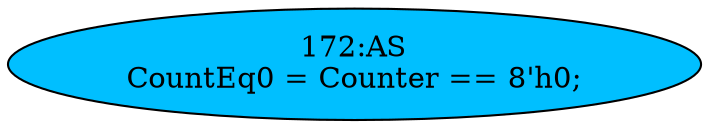 strict digraph "" {
	node [label="\N"];
	"172:AS"	 [ast="<pyverilog.vparser.ast.Assign object at 0x7f427b33f0d0>",
		def_var="['CountEq0']",
		fillcolor=deepskyblue,
		label="172:AS
CountEq0 = Counter == 8'h0;",
		statements="[]",
		style=filled,
		typ=Assign,
		use_var="['Counter']"];
}
